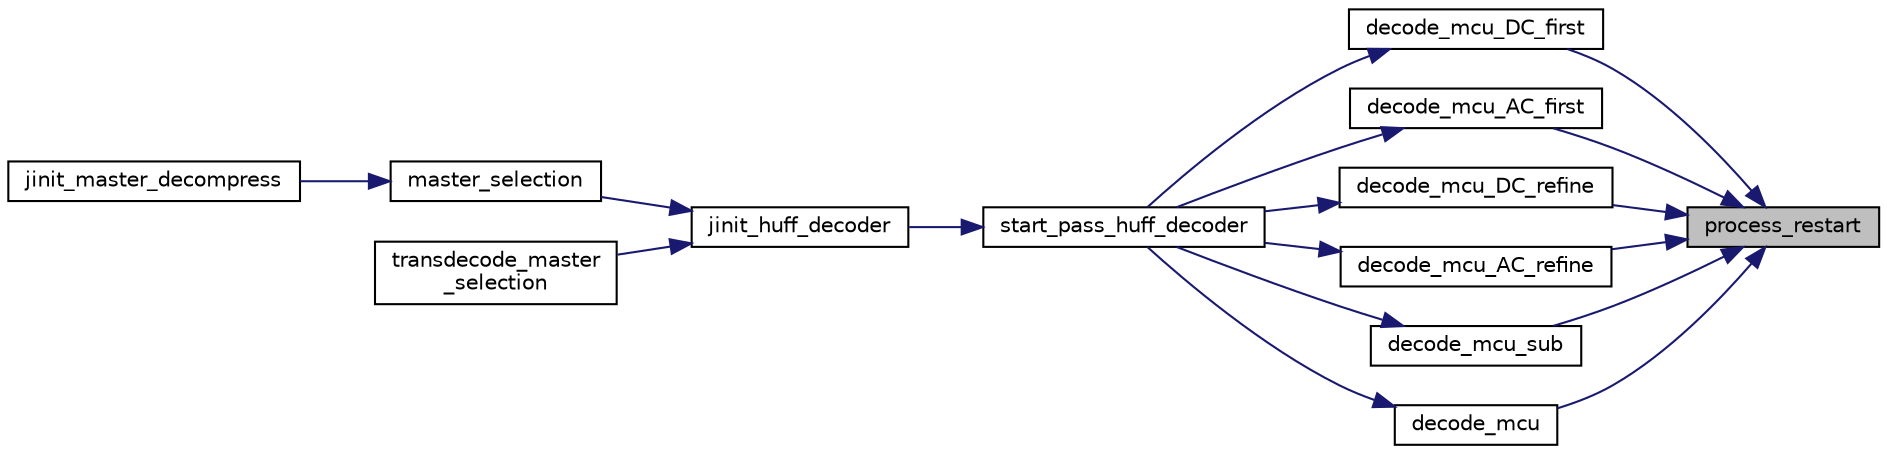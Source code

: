 digraph "process_restart"
{
 // LATEX_PDF_SIZE
  bgcolor="transparent";
  edge [fontname="Helvetica",fontsize="10",labelfontname="Helvetica",labelfontsize="10"];
  node [fontname="Helvetica",fontsize="10",shape=record];
  rankdir="RL";
  Node74 [label="process_restart",height=0.2,width=0.4,color="black", fillcolor="grey75", style="filled", fontcolor="black",tooltip=" "];
  Node74 -> Node75 [dir="back",color="midnightblue",fontsize="10",style="solid"];
  Node75 [label="decode_mcu_DC_first",height=0.2,width=0.4,color="black",URL="$jdhuff_8c.html#adf4576c6a11f20f0e6c35f75360b7bd8",tooltip=" "];
  Node75 -> Node76 [dir="back",color="midnightblue",fontsize="10",style="solid"];
  Node76 [label="start_pass_huff_decoder",height=0.2,width=0.4,color="black",URL="$jdhuff_8c.html#ac8c2367c6fcbc37bf85ae308b9205957",tooltip=" "];
  Node76 -> Node77 [dir="back",color="midnightblue",fontsize="10",style="solid"];
  Node77 [label="jinit_huff_decoder",height=0.2,width=0.4,color="black",URL="$jdhuff_8c.html#a499c7dbe17fbded1a5249083607a97d5",tooltip=" "];
  Node77 -> Node78 [dir="back",color="midnightblue",fontsize="10",style="solid"];
  Node78 [label="master_selection",height=0.2,width=0.4,color="black",URL="$jdmaster_8c.html#a440a4f3af47f35f6dd2a353329bc3baf",tooltip=" "];
  Node78 -> Node79 [dir="back",color="midnightblue",fontsize="10",style="solid"];
  Node79 [label="jinit_master_decompress",height=0.2,width=0.4,color="black",URL="$jdmaster_8c.html#a103160e5ec5fd80c654e74f633b14818",tooltip=" "];
  Node77 -> Node80 [dir="back",color="midnightblue",fontsize="10",style="solid"];
  Node80 [label="transdecode_master\l_selection",height=0.2,width=0.4,color="black",URL="$jdtrans_8c.html#a16d68f98db8a777ad657673ad118d279",tooltip=" "];
  Node74 -> Node81 [dir="back",color="midnightblue",fontsize="10",style="solid"];
  Node81 [label="decode_mcu_AC_first",height=0.2,width=0.4,color="black",URL="$jdhuff_8c.html#ad4da1be30d70095d4620fe1d03776c66",tooltip=" "];
  Node81 -> Node76 [dir="back",color="midnightblue",fontsize="10",style="solid"];
  Node74 -> Node82 [dir="back",color="midnightblue",fontsize="10",style="solid"];
  Node82 [label="decode_mcu_DC_refine",height=0.2,width=0.4,color="black",URL="$jdhuff_8c.html#a30a4512e18dab38c9a67c4e11a0cd0e2",tooltip=" "];
  Node82 -> Node76 [dir="back",color="midnightblue",fontsize="10",style="solid"];
  Node74 -> Node83 [dir="back",color="midnightblue",fontsize="10",style="solid"];
  Node83 [label="decode_mcu_AC_refine",height=0.2,width=0.4,color="black",URL="$jdhuff_8c.html#a59cafa3b859cdbd92dab64ccc402645f",tooltip=" "];
  Node83 -> Node76 [dir="back",color="midnightblue",fontsize="10",style="solid"];
  Node74 -> Node84 [dir="back",color="midnightblue",fontsize="10",style="solid"];
  Node84 [label="decode_mcu_sub",height=0.2,width=0.4,color="black",URL="$jdhuff_8c.html#a75bcad57b022eb0e07d9f14f9fb0a265",tooltip=" "];
  Node84 -> Node76 [dir="back",color="midnightblue",fontsize="10",style="solid"];
  Node74 -> Node85 [dir="back",color="midnightblue",fontsize="10",style="solid"];
  Node85 [label="decode_mcu",height=0.2,width=0.4,color="black",URL="$jdhuff_8c.html#a35432ad418198722f261a1f66b745595",tooltip=" "];
  Node85 -> Node76 [dir="back",color="midnightblue",fontsize="10",style="solid"];
}
